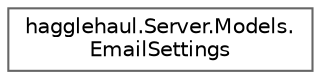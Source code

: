 digraph "Graphical Class Hierarchy"
{
 // LATEX_PDF_SIZE
  bgcolor="transparent";
  edge [fontname=Helvetica,fontsize=10,labelfontname=Helvetica,labelfontsize=10];
  node [fontname=Helvetica,fontsize=10,shape=box,height=0.2,width=0.4];
  rankdir="LR";
  Node0 [id="Node000000",label="hagglehaul.Server.Models.\lEmailSettings",height=0.2,width=0.4,color="grey40", fillcolor="white", style="filled",URL="$classhagglehaul_1_1_server_1_1_models_1_1_email_settings.html",tooltip=" "];
}
